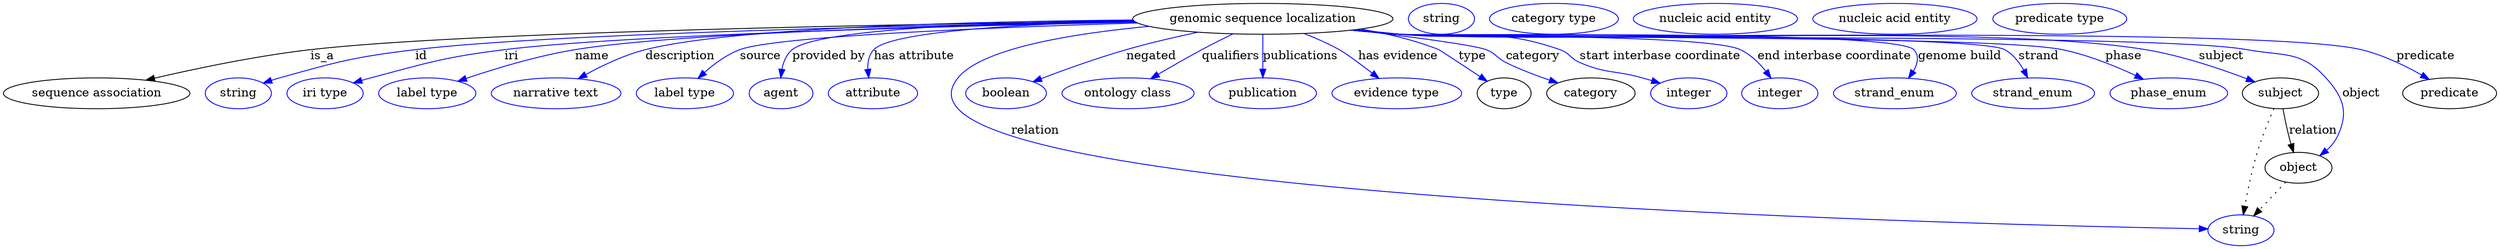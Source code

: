 digraph {
	graph [bb="0,0,2902.1,283"];
	node [label="\N"];
	"genomic sequence localization"	[height=0.5,
		label="genomic sequence localization",
		pos="1465.5,265",
		width=4.2066];
	"sequence association"	[height=0.5,
		pos="108.54,178",
		width=3.015];
	"genomic sequence localization" -> "sequence association"	[label=is_a,
		lp="371.54,221.5",
		pos="e,165.97,193.37 1315.7,262.36 1057.4,259.01 538.45,249.87 357.54,229 295.46,221.84 225.79,207.28 175.97,195.71"];
	id	[color=blue,
		height=0.5,
		label=string,
		pos="273.54,178",
		width=1.0652];
	"genomic sequence localization" -> id	[color=blue,
		label=id,
		lp="486.54,221.5",
		pos="e,302.53,189.97 1316.4,261.82 1081.7,257.86 636.83,248.08 479.54,229 408.32,220.36 390.62,215.35 321.54,196 318.43,195.13 315.24,\
194.16 312.04,193.14",
		style=solid];
	iri	[color=blue,
		height=0.5,
		label="iri type",
		pos="374.54,178",
		width=1.2277];
	"genomic sequence localization" -> iri	[color=blue,
		label=iri,
		lp="591.54,221.5",
		pos="e,407.47,190.13 1317.3,261.15 1104,256.52 720.97,246.14 583.54,229 513.22,220.23 496.04,214.18 427.54,196 424.17,195.11 420.7,194.12 \
417.21,193.1",
		style=solid];
	name	[color=blue,
		height=0.5,
		label="label type",
		pos="493.54,178",
		width=1.5707];
	"genomic sequence localization" -> name	[color=blue,
		label=name,
		lp="685.54,221.5",
		pos="e,529.2,192.09 1316.6,261.73 1120.5,258.01 786.51,248.93 665.54,229 621.7,221.78 573.21,207.04 538.92,195.43",
		style=solid];
	description	[color=blue,
		height=0.5,
		label="narrative text",
		pos="643.54,178",
		width=2.0943];
	"genomic sequence localization" -> description	[color=blue,
		label=description,
		lp="788.04,221.5",
		pos="e,669.36,195.02 1314.5,263.66 1136.2,262.03 850.89,255.22 747.54,229 723.23,222.83 697.83,210.74 678.22,200",
		style=solid];
	source	[color=blue,
		height=0.5,
		label="label type",
		pos="793.54,178",
		width=1.5707];
	"genomic sequence localization" -> source	[color=blue,
		label=source,
		lp="881.54,221.5",
		pos="e,808.91,195.47 1319.7,260.16 1153.5,255.06 899.56,244.83 857.54,229 842.21,223.22 827.61,212.39 816.24,202.28",
		style=solid];
	"provided by"	[color=blue,
		height=0.5,
		label=agent,
		pos="905.54,178",
		width=1.0291];
	"genomic sequence localization" -> "provided by"	[color=blue,
		label="provided by",
		lp="961.04,221.5",
		pos="e,905.2,196.05 1314.7,263.29 1163.3,261.17 948.54,253.76 918.54,229 911.75,223.4 908.26,214.75 906.53,206.2",
		style=solid];
	"has attribute"	[color=blue,
		height=0.5,
		label=attribute,
		pos="1012.5,178",
		width=1.4443];
	"genomic sequence localization" -> "has attribute"	[color=blue,
		label="has attribute",
		lp="1060.5,221.5",
		pos="e,1007.6,196 1315.9,262.21 1192.4,259.16 1034.3,250.94 1013.5,229 1007.8,222.96 1006.3,214.46 1006.5,206.18",
		style=solid];
	relation	[color=blue,
		height=0.5,
		label=string,
		pos="2604.5,18",
		width=1.0652];
	"genomic sequence localization" -> relation	[color=blue,
		label=relation,
		lp="1201.5,134.5",
		pos="e,2566.1,19.615 1333.5,256.17 1244.8,247.79 1139.2,230.67 1111.5,196 1101.6,183.49 1100.8,171.83 1111.5,160 1211.1,50.609 2310.3,\
24.323 2556,19.797",
		style=solid];
	negated	[color=blue,
		height=0.5,
		label=boolean,
		pos="1167.5,178",
		width=1.2999];
	"genomic sequence localization" -> negated	[color=blue,
		label=negated,
		lp="1335.5,221.5",
		pos="e,1198.6,191.48 1389.8,249.41 1363.3,243.75 1333.4,236.76 1306.5,229 1273,219.31 1235.7,205.77 1208.3,195.22",
		style=solid];
	qualifiers	[color=blue,
		height=0.5,
		label="ontology class",
		pos="1308.5,178",
		width=2.1304];
	"genomic sequence localization" -> qualifiers	[color=blue,
		label=qualifiers,
		lp="1428,221.5",
		pos="e,1335,195.02 1430.6,247.38 1419.1,241.72 1406.2,235.24 1394.5,229 1377.6,219.92 1359.2,209.3 1343.7,200.19",
		style=solid];
	publications	[color=blue,
		height=0.5,
		label=publication,
		pos="1465.5,178",
		width=1.7332];
	"genomic sequence localization" -> publications	[color=blue,
		label=publications,
		lp="1509.5,221.5",
		pos="e,1465.5,196.18 1465.5,246.8 1465.5,235.16 1465.5,219.55 1465.5,206.24",
		style=solid];
	"has evidence"	[color=blue,
		height=0.5,
		label="evidence type",
		pos="1621.5,178",
		width=2.0943];
	"genomic sequence localization" -> "has evidence"	[color=blue,
		label="has evidence",
		lp="1623,221.5",
		pos="e,1600.8,195.4 1513.7,247.74 1527.3,242.46 1541.8,236.11 1554.5,229 1562.4,224.63 1578.3,212.81 1592.6,201.76",
		style=solid];
	type	[height=0.5,
		pos="1746.5,178",
		width=0.86659];
	"genomic sequence localization" -> type	[color=blue,
		label=type,
		lp="1709.5,221.5",
		pos="e,1726.8,192.03 1579.5,253.08 1609.8,247.89 1642,240.26 1670.5,229 1671.2,228.73 1697,211.74 1718.3,197.64",
		style=solid];
	category	[height=0.5,
		pos="1847.5,178",
		width=1.4263];
	"genomic sequence localization" -> category	[color=blue,
		label=category,
		lp="1780,221.5",
		pos="e,1809.1,190.24 1570.9,252.04 1636.4,244.22 1710.8,234.47 1725.5,229 1737,224.75 1737.6,219.41 1748.5,214 1764.5,206.11 1782.7,199.14 \
1799.1,193.55",
		style=solid];
	"start interbase coordinate"	[color=blue,
		height=0.5,
		label=integer,
		pos="1961.5,178",
		width=1.2277];
	"genomic sequence localization" -> "start interbase coordinate"	[color=blue,
		label="start interbase coordinate",
		lp="1928,221.5",
		pos="e,1928.2,189.85 1574.2,252.4 1591.7,250.57 1609.6,248.72 1626.5,247 1708.7,238.66 1733.6,256.35 1811.5,229 1823.1,224.96 1823.3,\
218.86 1834.5,214 1865.2,200.69 1875.4,205.02 1907.5,196 1911.1,195 1914.8,193.92 1918.5,192.82",
		style=solid];
	"end interbase coordinate"	[color=blue,
		height=0.5,
		label=integer,
		pos="2067.5,178",
		width=1.2277];
	"genomic sequence localization" -> "end interbase coordinate"	[color=blue,
		label="end interbase coordinate",
		lp="2131,221.5",
		pos="e,2057.3,195.7 1570.7,251.99 1589.3,250.12 1608.5,248.37 1626.5,247 1670.4,243.69 1981.7,247.57 2021.5,229 2033.3,223.53 2043.4,\
213.55 2051.2,203.93",
		style=solid];
	"genome build"	[color=blue,
		height=0.5,
		label=strand_enum,
		pos="2201.5,178",
		width=1.9859];
	"genomic sequence localization" -> "genome build"	[color=blue,
		label="genome build",
		lp="2277,221.5",
		pos="e,2217.4,195.56 1569.4,251.88 1588.4,249.99 1608,248.25 1626.5,247 1659.6,244.76 2200.4,252.81 2223.5,229 2230.3,222.06 2228.2,212.71 \
2223.2,203.98",
		style=solid];
	strand	[color=blue,
		height=0.5,
		label=strand_enum,
		pos="2362.5,178",
		width=1.9859];
	"genomic sequence localization" -> strand	[color=blue,
		label=strand,
		lp="2369,221.5",
		pos="e,2356.2,196.14 1569.4,251.81 1588.4,249.93 1608,248.21 1626.5,247 1665.5,244.45 2295.4,247.95 2329.5,229 2339.1,223.7 2346.4,214.34 \
2351.6,205.14",
		style=solid];
	phase	[color=blue,
		height=0.5,
		label=phase_enum,
		pos="2520.5,178",
		width=1.8957];
	"genomic sequence localization" -> phase	[color=blue,
		label=phase,
		lp="2468,221.5",
		pos="e,2490.9,194.48 1568.9,251.82 1588.1,249.92 1607.9,248.2 1626.5,247 1711.9,241.5 2312.7,246.28 2396.5,229 2426.2,222.88 2457.9,209.98 \
2481.8,198.82",
		style=solid];
	subject	[height=0.5,
		pos="2650.5,178",
		width=1.2277];
	"genomic sequence localization" -> subject	[color=blue,
		label=subject,
		lp="2581.5,221.5",
		pos="e,2620.8,191.33 1568.9,251.78 1588.1,249.89 1607.9,248.18 1626.5,247 1818.9,234.87 2303.4,260.46 2493.5,229 2534.7,222.19 2579.8,\
206.93 2611.1,195.05",
		style=solid];
	object	[height=0.5,
		pos="2671.5,91",
		width=1.0832];
	"genomic sequence localization" -> object	[color=blue,
		label=object,
		lp="2744.5,178",
		pos="e,2696.5,105.25 1568.5,251.78 1587.8,249.88 1607.7,248.16 1626.5,247 1735.8,240.25 2503.9,248.74 2611.5,229 2654.3,221.17 2674.5,\
228.33 2703.5,196 2724.4,172.77 2730.3,155.03 2716.5,127 2713.7,121.17 2709.3,116.02 2704.5,111.6",
		style=solid];
	predicate	[height=0.5,
		pos="2847.5,178",
		width=1.5165];
	"genomic sequence localization" -> predicate	[color=blue,
		label=predicate,
		lp="2819.5,221.5",
		pos="e,2823.7,194.3 1568.5,251.75 1587.8,249.85 1607.7,248.14 1626.5,247 1750.6,239.47 2623.7,257.81 2744.5,229 2769.4,223.07 2795.3,\
210.48 2814.9,199.41",
		style=solid];
	association_type	[color=blue,
		height=0.5,
		label=string,
		pos="1673.5,265",
		width=1.0652];
	association_category	[color=blue,
		height=0.5,
		label="category type",
		pos="1804.5,265",
		width=2.0762];
	subject -> relation	[pos="e,2607.3,36.136 2643,160.24 2637,146.64 2628.9,126.88 2623.5,109 2617.3,88.265 2612.3,64.241 2609,46.231",
		style=dotted];
	subject -> object	[label=relation,
		lp="2688.5,134.5",
		pos="e,2665.8,108.98 2653.5,159.77 2655.3,150.09 2657.8,137.8 2660.5,127 2661.2,124.32 2662,121.53 2662.8,118.76"];
	"genomic sequence localization_subject"	[color=blue,
		height=0.5,
		label="nucleic acid entity",
		pos="1992.5,265",
		width=2.6539];
	object -> relation	[pos="e,2619.4,34.713 2656.7,74.243 2647.7,64.775 2636.2,52.56 2626.3,42.024",
		style=dotted];
	"genomic sequence localization_object"	[color=blue,
		height=0.5,
		label="nucleic acid entity",
		pos="2201.5,265",
		width=2.6539];
	"genomic sequence localization_predicate"	[color=blue,
		height=0.5,
		label="predicate type",
		pos="2393.5,265",
		width=2.1665];
}
